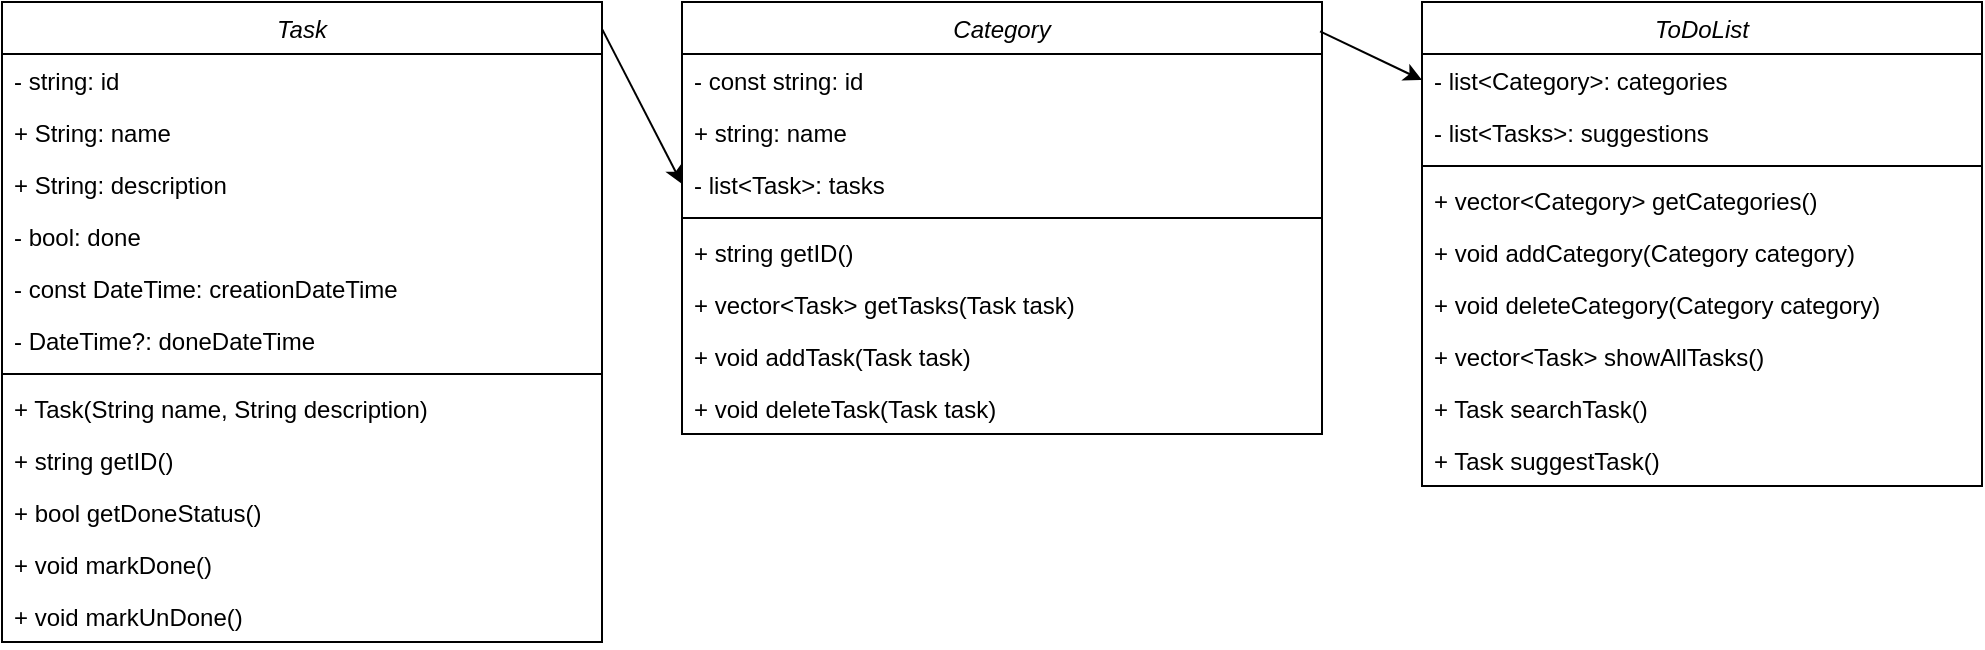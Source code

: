 <mxfile version="21.1.7" type="device">
  <diagram id="C5RBs43oDa-KdzZeNtuy" name="Page-1">
    <mxGraphModel dx="793" dy="819" grid="1" gridSize="10" guides="1" tooltips="1" connect="1" arrows="1" fold="1" page="1" pageScale="1" pageWidth="827" pageHeight="1169" math="0" shadow="0">
      <root>
        <mxCell id="WIyWlLk6GJQsqaUBKTNV-0" />
        <mxCell id="WIyWlLk6GJQsqaUBKTNV-1" parent="WIyWlLk6GJQsqaUBKTNV-0" />
        <mxCell id="zkfFHV4jXpPFQw0GAbJ--0" value="Task" style="swimlane;fontStyle=2;align=center;verticalAlign=top;childLayout=stackLayout;horizontal=1;startSize=26;horizontalStack=0;resizeParent=1;resizeLast=0;collapsible=1;marginBottom=0;rounded=0;shadow=0;strokeWidth=1;" parent="WIyWlLk6GJQsqaUBKTNV-1" vertex="1">
          <mxGeometry x="40" y="170" width="300" height="320" as="geometry">
            <mxRectangle x="230" y="140" width="160" height="26" as="alternateBounds" />
          </mxGeometry>
        </mxCell>
        <mxCell id="6Phd0V62oCgi5rsTzu3w-46" value="- string: id&#xa;" style="text;align=left;verticalAlign=top;spacingLeft=4;spacingRight=4;overflow=hidden;rotatable=0;points=[[0,0.5],[1,0.5]];portConstraint=eastwest;" vertex="1" parent="zkfFHV4jXpPFQw0GAbJ--0">
          <mxGeometry y="26" width="300" height="26" as="geometry" />
        </mxCell>
        <mxCell id="zkfFHV4jXpPFQw0GAbJ--1" value="+ String: name" style="text;align=left;verticalAlign=top;spacingLeft=4;spacingRight=4;overflow=hidden;rotatable=0;points=[[0,0.5],[1,0.5]];portConstraint=eastwest;" parent="zkfFHV4jXpPFQw0GAbJ--0" vertex="1">
          <mxGeometry y="52" width="300" height="26" as="geometry" />
        </mxCell>
        <mxCell id="zkfFHV4jXpPFQw0GAbJ--2" value="+ String: description" style="text;align=left;verticalAlign=top;spacingLeft=4;spacingRight=4;overflow=hidden;rotatable=0;points=[[0,0.5],[1,0.5]];portConstraint=eastwest;rounded=0;shadow=0;html=0;" parent="zkfFHV4jXpPFQw0GAbJ--0" vertex="1">
          <mxGeometry y="78" width="300" height="26" as="geometry" />
        </mxCell>
        <mxCell id="zkfFHV4jXpPFQw0GAbJ--3" value="- bool: done" style="text;align=left;verticalAlign=top;spacingLeft=4;spacingRight=4;overflow=hidden;rotatable=0;points=[[0,0.5],[1,0.5]];portConstraint=eastwest;rounded=0;shadow=0;html=0;" parent="zkfFHV4jXpPFQw0GAbJ--0" vertex="1">
          <mxGeometry y="104" width="300" height="26" as="geometry" />
        </mxCell>
        <mxCell id="6Phd0V62oCgi5rsTzu3w-0" value="- const DateTime: creationDateTime" style="text;align=left;verticalAlign=top;spacingLeft=4;spacingRight=4;overflow=hidden;rotatable=0;points=[[0,0.5],[1,0.5]];portConstraint=eastwest;rounded=0;shadow=0;html=0;" vertex="1" parent="zkfFHV4jXpPFQw0GAbJ--0">
          <mxGeometry y="130" width="300" height="26" as="geometry" />
        </mxCell>
        <mxCell id="6Phd0V62oCgi5rsTzu3w-1" value="- DateTime?: doneDateTime" style="text;align=left;verticalAlign=top;spacingLeft=4;spacingRight=4;overflow=hidden;rotatable=0;points=[[0,0.5],[1,0.5]];portConstraint=eastwest;rounded=0;shadow=0;html=0;" vertex="1" parent="zkfFHV4jXpPFQw0GAbJ--0">
          <mxGeometry y="156" width="300" height="26" as="geometry" />
        </mxCell>
        <mxCell id="zkfFHV4jXpPFQw0GAbJ--4" value="" style="line;html=1;strokeWidth=1;align=left;verticalAlign=middle;spacingTop=-1;spacingLeft=3;spacingRight=3;rotatable=0;labelPosition=right;points=[];portConstraint=eastwest;" parent="zkfFHV4jXpPFQw0GAbJ--0" vertex="1">
          <mxGeometry y="182" width="300" height="8" as="geometry" />
        </mxCell>
        <mxCell id="6Phd0V62oCgi5rsTzu3w-5" value="+ Task(String name, String description)" style="text;align=left;verticalAlign=top;spacingLeft=4;spacingRight=4;overflow=hidden;rotatable=0;points=[[0,0.5],[1,0.5]];portConstraint=eastwest;rounded=0;shadow=0;html=0;" vertex="1" parent="zkfFHV4jXpPFQw0GAbJ--0">
          <mxGeometry y="190" width="300" height="26" as="geometry" />
        </mxCell>
        <mxCell id="6Phd0V62oCgi5rsTzu3w-52" value="+ string getID()" style="text;align=left;verticalAlign=top;spacingLeft=4;spacingRight=4;overflow=hidden;rotatable=0;points=[[0,0.5],[1,0.5]];portConstraint=eastwest;rounded=0;shadow=0;html=0;" vertex="1" parent="zkfFHV4jXpPFQw0GAbJ--0">
          <mxGeometry y="216" width="300" height="26" as="geometry" />
        </mxCell>
        <mxCell id="6Phd0V62oCgi5rsTzu3w-51" value="+ bool getDoneStatus()" style="text;align=left;verticalAlign=top;spacingLeft=4;spacingRight=4;overflow=hidden;rotatable=0;points=[[0,0.5],[1,0.5]];portConstraint=eastwest;rounded=0;shadow=0;html=0;" vertex="1" parent="zkfFHV4jXpPFQw0GAbJ--0">
          <mxGeometry y="242" width="300" height="26" as="geometry" />
        </mxCell>
        <mxCell id="6Phd0V62oCgi5rsTzu3w-3" value="+ void markDone()" style="text;align=left;verticalAlign=top;spacingLeft=4;spacingRight=4;overflow=hidden;rotatable=0;points=[[0,0.5],[1,0.5]];portConstraint=eastwest;rounded=0;shadow=0;html=0;" vertex="1" parent="zkfFHV4jXpPFQw0GAbJ--0">
          <mxGeometry y="268" width="300" height="26" as="geometry" />
        </mxCell>
        <mxCell id="6Phd0V62oCgi5rsTzu3w-4" value="+ void markUnDone()" style="text;align=left;verticalAlign=top;spacingLeft=4;spacingRight=4;overflow=hidden;rotatable=0;points=[[0,0.5],[1,0.5]];portConstraint=eastwest;rounded=0;shadow=0;html=0;" vertex="1" parent="zkfFHV4jXpPFQw0GAbJ--0">
          <mxGeometry y="294" width="300" height="26" as="geometry" />
        </mxCell>
        <mxCell id="6Phd0V62oCgi5rsTzu3w-11" value="Category" style="swimlane;fontStyle=2;align=center;verticalAlign=top;childLayout=stackLayout;horizontal=1;startSize=26;horizontalStack=0;resizeParent=1;resizeLast=0;collapsible=1;marginBottom=0;rounded=0;shadow=0;strokeWidth=1;" vertex="1" parent="WIyWlLk6GJQsqaUBKTNV-1">
          <mxGeometry x="380" y="170" width="320" height="216" as="geometry">
            <mxRectangle x="230" y="140" width="160" height="26" as="alternateBounds" />
          </mxGeometry>
        </mxCell>
        <mxCell id="6Phd0V62oCgi5rsTzu3w-44" value="- const string: id" style="text;align=left;verticalAlign=top;spacingLeft=4;spacingRight=4;overflow=hidden;rotatable=0;points=[[0,0.5],[1,0.5]];portConstraint=eastwest;" vertex="1" parent="6Phd0V62oCgi5rsTzu3w-11">
          <mxGeometry y="26" width="320" height="26" as="geometry" />
        </mxCell>
        <mxCell id="6Phd0V62oCgi5rsTzu3w-12" value="+ string: name" style="text;align=left;verticalAlign=top;spacingLeft=4;spacingRight=4;overflow=hidden;rotatable=0;points=[[0,0.5],[1,0.5]];portConstraint=eastwest;" vertex="1" parent="6Phd0V62oCgi5rsTzu3w-11">
          <mxGeometry y="52" width="320" height="26" as="geometry" />
        </mxCell>
        <mxCell id="6Phd0V62oCgi5rsTzu3w-21" value="- list&lt;Task&gt;: tasks" style="text;align=left;verticalAlign=top;spacingLeft=4;spacingRight=4;overflow=hidden;rotatable=0;points=[[0,0.5],[1,0.5]];portConstraint=eastwest;" vertex="1" parent="6Phd0V62oCgi5rsTzu3w-11">
          <mxGeometry y="78" width="320" height="26" as="geometry" />
        </mxCell>
        <mxCell id="6Phd0V62oCgi5rsTzu3w-17" value="" style="line;html=1;strokeWidth=1;align=left;verticalAlign=middle;spacingTop=-1;spacingLeft=3;spacingRight=3;rotatable=0;labelPosition=right;points=[];portConstraint=eastwest;" vertex="1" parent="6Phd0V62oCgi5rsTzu3w-11">
          <mxGeometry y="104" width="320" height="8" as="geometry" />
        </mxCell>
        <mxCell id="6Phd0V62oCgi5rsTzu3w-45" value="+ string getID()" style="text;align=left;verticalAlign=top;spacingLeft=4;spacingRight=4;overflow=hidden;rotatable=0;points=[[0,0.5],[1,0.5]];portConstraint=eastwest;" vertex="1" parent="6Phd0V62oCgi5rsTzu3w-11">
          <mxGeometry y="112" width="320" height="26" as="geometry" />
        </mxCell>
        <mxCell id="6Phd0V62oCgi5rsTzu3w-40" value="+ vector&lt;Task&gt; getTasks(Task task)" style="text;align=left;verticalAlign=top;spacingLeft=4;spacingRight=4;overflow=hidden;rotatable=0;points=[[0,0.5],[1,0.5]];portConstraint=eastwest;" vertex="1" parent="6Phd0V62oCgi5rsTzu3w-11">
          <mxGeometry y="138" width="320" height="26" as="geometry" />
        </mxCell>
        <mxCell id="6Phd0V62oCgi5rsTzu3w-23" value="+ void addTask(Task task)" style="text;align=left;verticalAlign=top;spacingLeft=4;spacingRight=4;overflow=hidden;rotatable=0;points=[[0,0.5],[1,0.5]];portConstraint=eastwest;" vertex="1" parent="6Phd0V62oCgi5rsTzu3w-11">
          <mxGeometry y="164" width="320" height="26" as="geometry" />
        </mxCell>
        <mxCell id="6Phd0V62oCgi5rsTzu3w-41" value="+ void deleteTask(Task task)" style="text;align=left;verticalAlign=top;spacingLeft=4;spacingRight=4;overflow=hidden;rotatable=0;points=[[0,0.5],[1,0.5]];portConstraint=eastwest;" vertex="1" parent="6Phd0V62oCgi5rsTzu3w-11">
          <mxGeometry y="190" width="320" height="26" as="geometry" />
        </mxCell>
        <mxCell id="6Phd0V62oCgi5rsTzu3w-24" value="" style="endArrow=classic;html=1;rounded=0;entryX=0;entryY=0.5;entryDx=0;entryDy=0;exitX=1;exitY=0.042;exitDx=0;exitDy=0;exitPerimeter=0;" edge="1" parent="WIyWlLk6GJQsqaUBKTNV-1" source="zkfFHV4jXpPFQw0GAbJ--0" target="6Phd0V62oCgi5rsTzu3w-21">
          <mxGeometry width="50" height="50" relative="1" as="geometry">
            <mxPoint x="320" y="187" as="sourcePoint" />
            <mxPoint x="530" y="390" as="targetPoint" />
          </mxGeometry>
        </mxCell>
        <mxCell id="6Phd0V62oCgi5rsTzu3w-25" value="ToDoList" style="swimlane;fontStyle=2;align=center;verticalAlign=top;childLayout=stackLayout;horizontal=1;startSize=26;horizontalStack=0;resizeParent=1;resizeLast=0;collapsible=1;marginBottom=0;rounded=0;shadow=0;strokeWidth=1;" vertex="1" parent="WIyWlLk6GJQsqaUBKTNV-1">
          <mxGeometry x="750" y="170" width="280" height="242" as="geometry">
            <mxRectangle x="230" y="140" width="160" height="26" as="alternateBounds" />
          </mxGeometry>
        </mxCell>
        <mxCell id="6Phd0V62oCgi5rsTzu3w-27" value="- list&lt;Category&gt;: categories" style="text;align=left;verticalAlign=top;spacingLeft=4;spacingRight=4;overflow=hidden;rotatable=0;points=[[0,0.5],[1,0.5]];portConstraint=eastwest;" vertex="1" parent="6Phd0V62oCgi5rsTzu3w-25">
          <mxGeometry y="26" width="280" height="26" as="geometry" />
        </mxCell>
        <mxCell id="6Phd0V62oCgi5rsTzu3w-48" value="- list&lt;Tasks&gt;: suggestions" style="text;align=left;verticalAlign=top;spacingLeft=4;spacingRight=4;overflow=hidden;rotatable=0;points=[[0,0.5],[1,0.5]];portConstraint=eastwest;" vertex="1" parent="6Phd0V62oCgi5rsTzu3w-25">
          <mxGeometry y="52" width="280" height="26" as="geometry" />
        </mxCell>
        <mxCell id="6Phd0V62oCgi5rsTzu3w-28" value="" style="line;html=1;strokeWidth=1;align=left;verticalAlign=middle;spacingTop=-1;spacingLeft=3;spacingRight=3;rotatable=0;labelPosition=right;points=[];portConstraint=eastwest;" vertex="1" parent="6Phd0V62oCgi5rsTzu3w-25">
          <mxGeometry y="78" width="280" height="8" as="geometry" />
        </mxCell>
        <mxCell id="6Phd0V62oCgi5rsTzu3w-34" value="+ vector&lt;Category&gt; getCategories()" style="text;align=left;verticalAlign=top;spacingLeft=4;spacingRight=4;overflow=hidden;rotatable=0;points=[[0,0.5],[1,0.5]];portConstraint=eastwest;" vertex="1" parent="6Phd0V62oCgi5rsTzu3w-25">
          <mxGeometry y="86" width="280" height="26" as="geometry" />
        </mxCell>
        <mxCell id="6Phd0V62oCgi5rsTzu3w-32" value="+ void addCategory(Category category)" style="text;align=left;verticalAlign=top;spacingLeft=4;spacingRight=4;overflow=hidden;rotatable=0;points=[[0,0.5],[1,0.5]];portConstraint=eastwest;" vertex="1" parent="6Phd0V62oCgi5rsTzu3w-25">
          <mxGeometry y="112" width="280" height="26" as="geometry" />
        </mxCell>
        <mxCell id="6Phd0V62oCgi5rsTzu3w-39" value="+ void deleteCategory(Category category)" style="text;align=left;verticalAlign=top;spacingLeft=4;spacingRight=4;overflow=hidden;rotatable=0;points=[[0,0.5],[1,0.5]];portConstraint=eastwest;" vertex="1" parent="6Phd0V62oCgi5rsTzu3w-25">
          <mxGeometry y="138" width="280" height="26" as="geometry" />
        </mxCell>
        <mxCell id="6Phd0V62oCgi5rsTzu3w-36" value="+ vector&lt;Task&gt; showAllTasks()" style="text;align=left;verticalAlign=top;spacingLeft=4;spacingRight=4;overflow=hidden;rotatable=0;points=[[0,0.5],[1,0.5]];portConstraint=eastwest;" vertex="1" parent="6Phd0V62oCgi5rsTzu3w-25">
          <mxGeometry y="164" width="280" height="26" as="geometry" />
        </mxCell>
        <mxCell id="6Phd0V62oCgi5rsTzu3w-47" value="+ Task searchTask()" style="text;align=left;verticalAlign=top;spacingLeft=4;spacingRight=4;overflow=hidden;rotatable=0;points=[[0,0.5],[1,0.5]];portConstraint=eastwest;" vertex="1" parent="6Phd0V62oCgi5rsTzu3w-25">
          <mxGeometry y="190" width="280" height="26" as="geometry" />
        </mxCell>
        <mxCell id="6Phd0V62oCgi5rsTzu3w-49" value="+ Task suggestTask()" style="text;align=left;verticalAlign=top;spacingLeft=4;spacingRight=4;overflow=hidden;rotatable=0;points=[[0,0.5],[1,0.5]];portConstraint=eastwest;" vertex="1" parent="6Phd0V62oCgi5rsTzu3w-25">
          <mxGeometry y="216" width="280" height="26" as="geometry" />
        </mxCell>
        <mxCell id="6Phd0V62oCgi5rsTzu3w-31" value="" style="endArrow=classic;html=1;rounded=0;entryX=0;entryY=0.5;entryDx=0;entryDy=0;exitX=0.997;exitY=0.068;exitDx=0;exitDy=0;exitPerimeter=0;" edge="1" parent="WIyWlLk6GJQsqaUBKTNV-1" source="6Phd0V62oCgi5rsTzu3w-11" target="6Phd0V62oCgi5rsTzu3w-27">
          <mxGeometry width="50" height="50" relative="1" as="geometry">
            <mxPoint x="550" y="430" as="sourcePoint" />
            <mxPoint x="600" y="380" as="targetPoint" />
          </mxGeometry>
        </mxCell>
      </root>
    </mxGraphModel>
  </diagram>
</mxfile>

